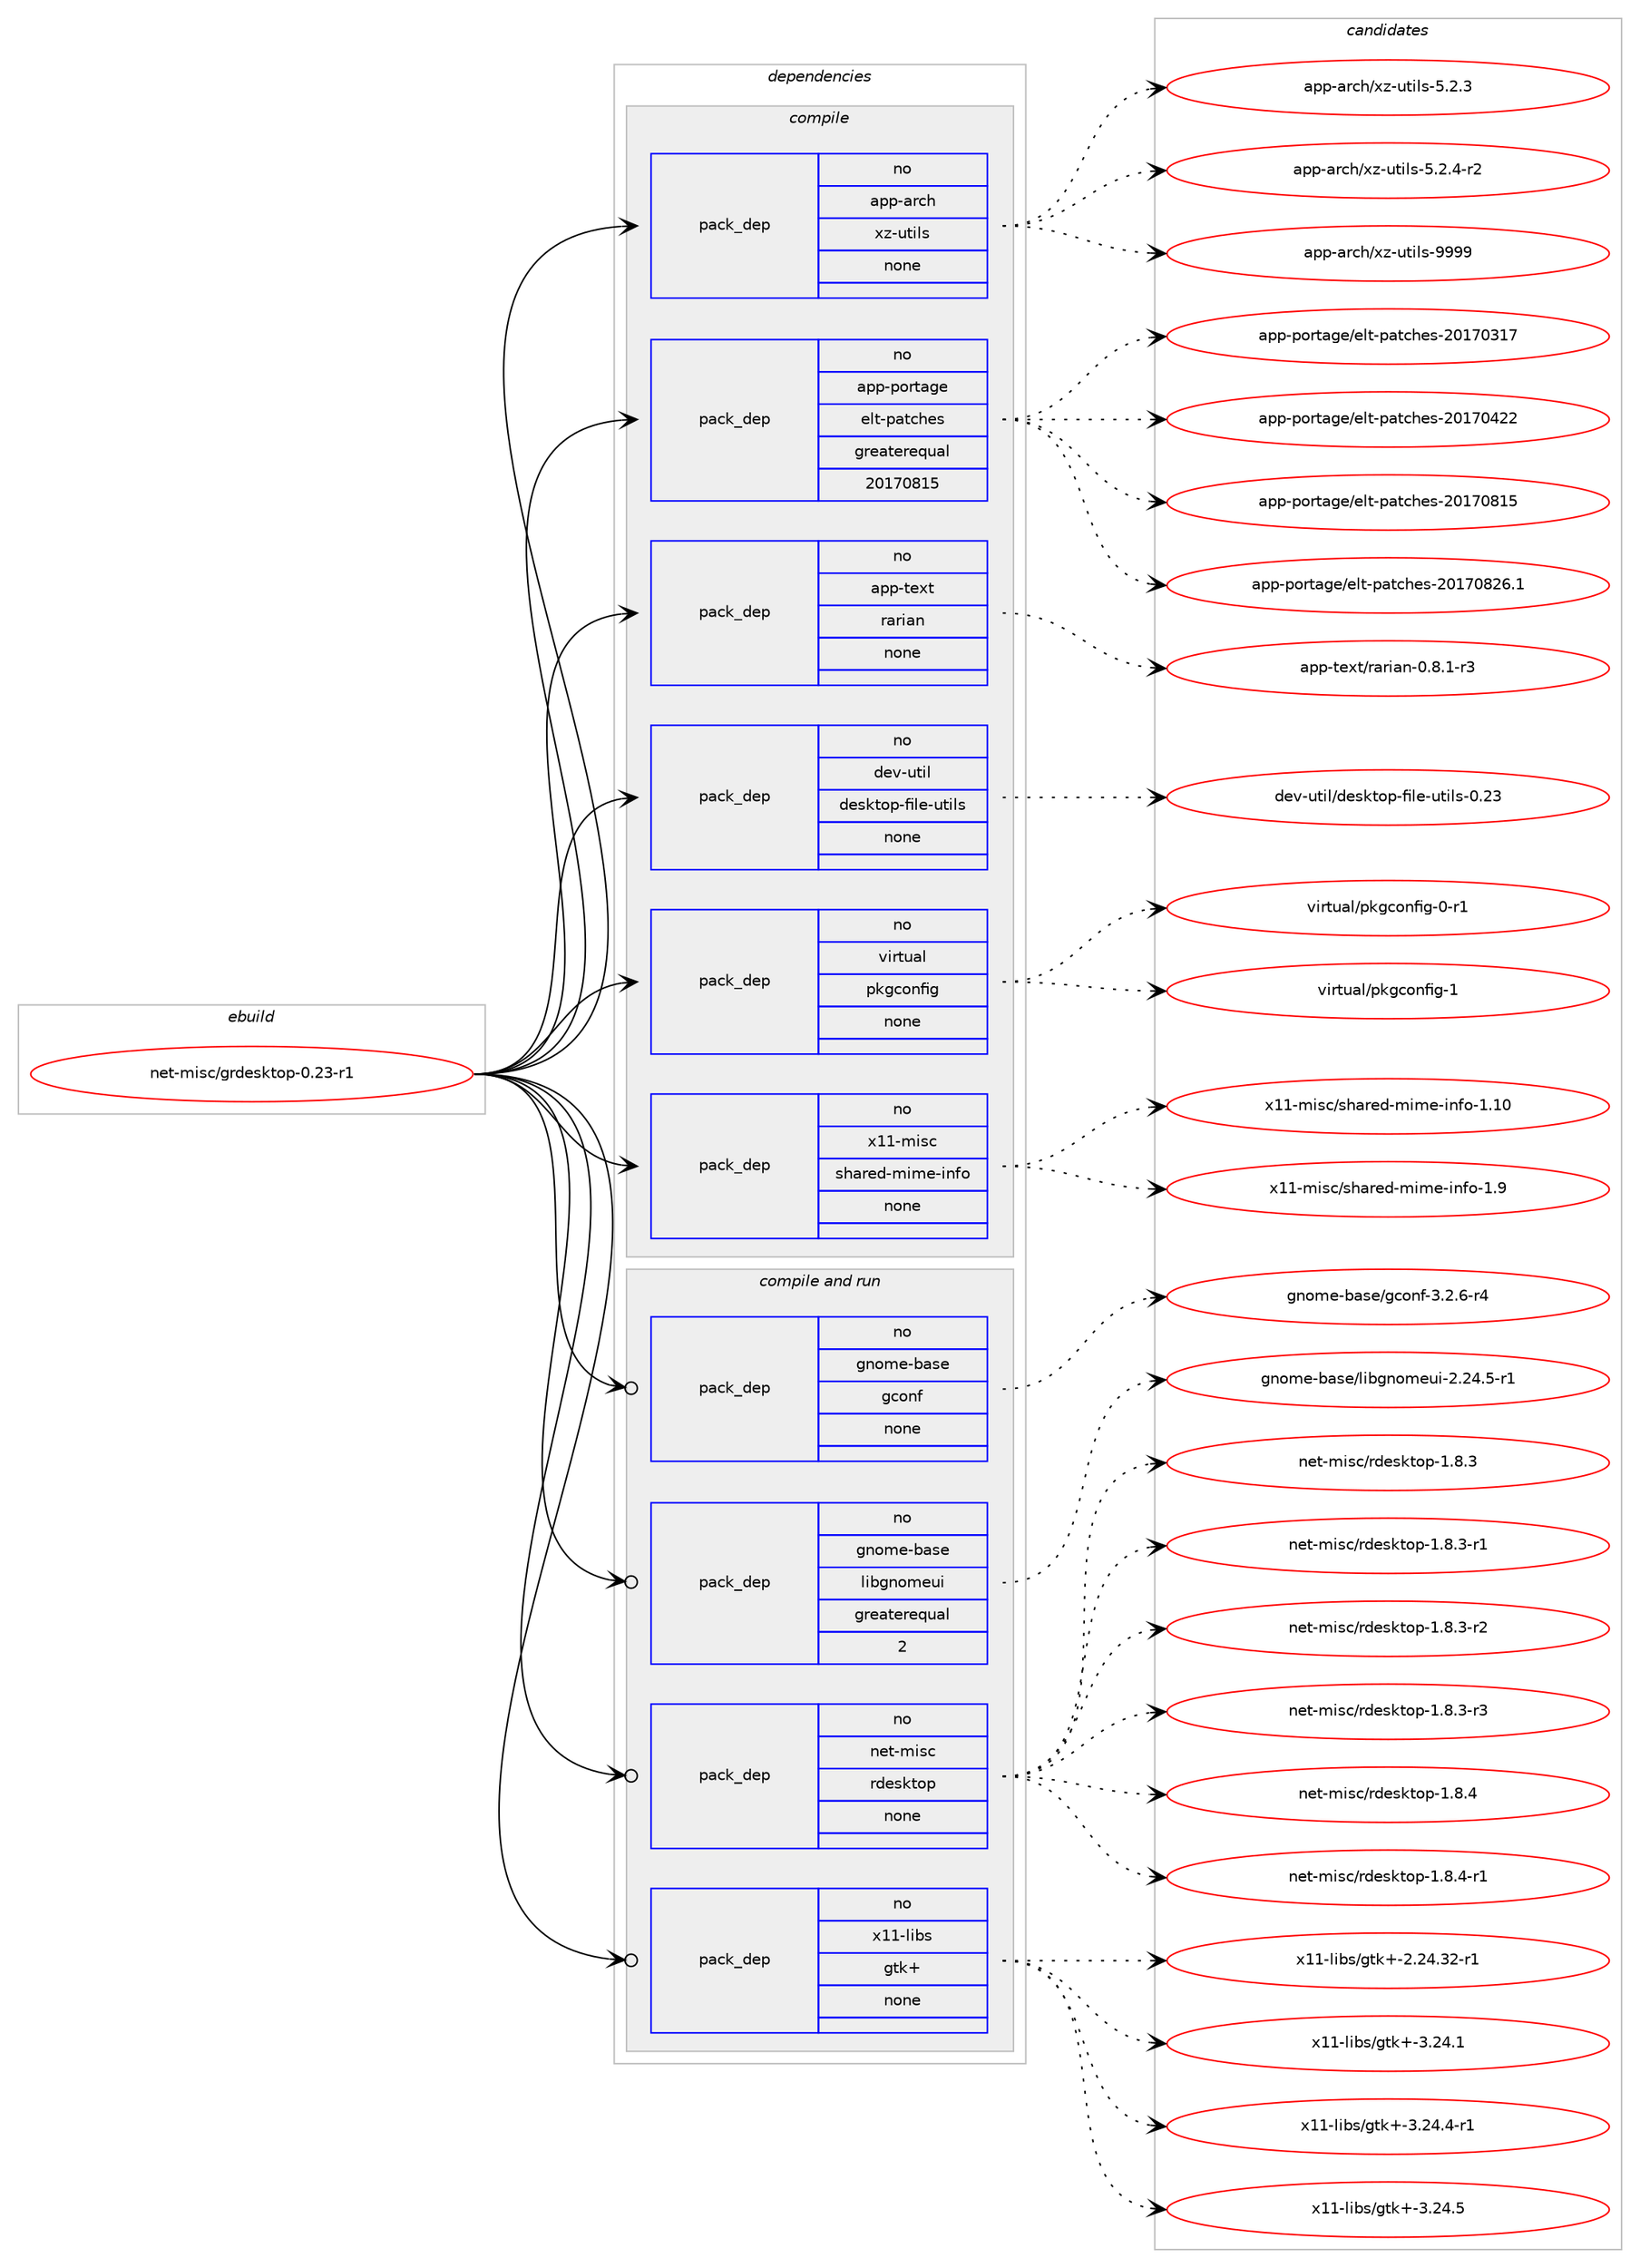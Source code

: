 digraph prolog {

# *************
# Graph options
# *************

newrank=true;
concentrate=true;
compound=true;
graph [rankdir=LR,fontname=Helvetica,fontsize=10,ranksep=1.5];#, ranksep=2.5, nodesep=0.2];
edge  [arrowhead=vee];
node  [fontname=Helvetica,fontsize=10];

# **********
# The ebuild
# **********

subgraph cluster_leftcol {
color=gray;
rank=same;
label=<<i>ebuild</i>>;
id [label="net-misc/grdesktop-0.23-r1", color=red, width=4, href="../net-misc/grdesktop-0.23-r1.svg"];
}

# ****************
# The dependencies
# ****************

subgraph cluster_midcol {
color=gray;
label=<<i>dependencies</i>>;
subgraph cluster_compile {
fillcolor="#eeeeee";
style=filled;
label=<<i>compile</i>>;
subgraph pack1192460 {
dependency1667930 [label=<<TABLE BORDER="0" CELLBORDER="1" CELLSPACING="0" CELLPADDING="4" WIDTH="220"><TR><TD ROWSPAN="6" CELLPADDING="30">pack_dep</TD></TR><TR><TD WIDTH="110">no</TD></TR><TR><TD>app-arch</TD></TR><TR><TD>xz-utils</TD></TR><TR><TD>none</TD></TR><TR><TD></TD></TR></TABLE>>, shape=none, color=blue];
}
id:e -> dependency1667930:w [weight=20,style="solid",arrowhead="vee"];
subgraph pack1192461 {
dependency1667931 [label=<<TABLE BORDER="0" CELLBORDER="1" CELLSPACING="0" CELLPADDING="4" WIDTH="220"><TR><TD ROWSPAN="6" CELLPADDING="30">pack_dep</TD></TR><TR><TD WIDTH="110">no</TD></TR><TR><TD>app-portage</TD></TR><TR><TD>elt-patches</TD></TR><TR><TD>greaterequal</TD></TR><TR><TD>20170815</TD></TR></TABLE>>, shape=none, color=blue];
}
id:e -> dependency1667931:w [weight=20,style="solid",arrowhead="vee"];
subgraph pack1192462 {
dependency1667932 [label=<<TABLE BORDER="0" CELLBORDER="1" CELLSPACING="0" CELLPADDING="4" WIDTH="220"><TR><TD ROWSPAN="6" CELLPADDING="30">pack_dep</TD></TR><TR><TD WIDTH="110">no</TD></TR><TR><TD>app-text</TD></TR><TR><TD>rarian</TD></TR><TR><TD>none</TD></TR><TR><TD></TD></TR></TABLE>>, shape=none, color=blue];
}
id:e -> dependency1667932:w [weight=20,style="solid",arrowhead="vee"];
subgraph pack1192463 {
dependency1667933 [label=<<TABLE BORDER="0" CELLBORDER="1" CELLSPACING="0" CELLPADDING="4" WIDTH="220"><TR><TD ROWSPAN="6" CELLPADDING="30">pack_dep</TD></TR><TR><TD WIDTH="110">no</TD></TR><TR><TD>dev-util</TD></TR><TR><TD>desktop-file-utils</TD></TR><TR><TD>none</TD></TR><TR><TD></TD></TR></TABLE>>, shape=none, color=blue];
}
id:e -> dependency1667933:w [weight=20,style="solid",arrowhead="vee"];
subgraph pack1192464 {
dependency1667934 [label=<<TABLE BORDER="0" CELLBORDER="1" CELLSPACING="0" CELLPADDING="4" WIDTH="220"><TR><TD ROWSPAN="6" CELLPADDING="30">pack_dep</TD></TR><TR><TD WIDTH="110">no</TD></TR><TR><TD>virtual</TD></TR><TR><TD>pkgconfig</TD></TR><TR><TD>none</TD></TR><TR><TD></TD></TR></TABLE>>, shape=none, color=blue];
}
id:e -> dependency1667934:w [weight=20,style="solid",arrowhead="vee"];
subgraph pack1192465 {
dependency1667935 [label=<<TABLE BORDER="0" CELLBORDER="1" CELLSPACING="0" CELLPADDING="4" WIDTH="220"><TR><TD ROWSPAN="6" CELLPADDING="30">pack_dep</TD></TR><TR><TD WIDTH="110">no</TD></TR><TR><TD>x11-misc</TD></TR><TR><TD>shared-mime-info</TD></TR><TR><TD>none</TD></TR><TR><TD></TD></TR></TABLE>>, shape=none, color=blue];
}
id:e -> dependency1667935:w [weight=20,style="solid",arrowhead="vee"];
}
subgraph cluster_compileandrun {
fillcolor="#eeeeee";
style=filled;
label=<<i>compile and run</i>>;
subgraph pack1192466 {
dependency1667936 [label=<<TABLE BORDER="0" CELLBORDER="1" CELLSPACING="0" CELLPADDING="4" WIDTH="220"><TR><TD ROWSPAN="6" CELLPADDING="30">pack_dep</TD></TR><TR><TD WIDTH="110">no</TD></TR><TR><TD>gnome-base</TD></TR><TR><TD>gconf</TD></TR><TR><TD>none</TD></TR><TR><TD></TD></TR></TABLE>>, shape=none, color=blue];
}
id:e -> dependency1667936:w [weight=20,style="solid",arrowhead="odotvee"];
subgraph pack1192467 {
dependency1667937 [label=<<TABLE BORDER="0" CELLBORDER="1" CELLSPACING="0" CELLPADDING="4" WIDTH="220"><TR><TD ROWSPAN="6" CELLPADDING="30">pack_dep</TD></TR><TR><TD WIDTH="110">no</TD></TR><TR><TD>gnome-base</TD></TR><TR><TD>libgnomeui</TD></TR><TR><TD>greaterequal</TD></TR><TR><TD>2</TD></TR></TABLE>>, shape=none, color=blue];
}
id:e -> dependency1667937:w [weight=20,style="solid",arrowhead="odotvee"];
subgraph pack1192468 {
dependency1667938 [label=<<TABLE BORDER="0" CELLBORDER="1" CELLSPACING="0" CELLPADDING="4" WIDTH="220"><TR><TD ROWSPAN="6" CELLPADDING="30">pack_dep</TD></TR><TR><TD WIDTH="110">no</TD></TR><TR><TD>net-misc</TD></TR><TR><TD>rdesktop</TD></TR><TR><TD>none</TD></TR><TR><TD></TD></TR></TABLE>>, shape=none, color=blue];
}
id:e -> dependency1667938:w [weight=20,style="solid",arrowhead="odotvee"];
subgraph pack1192469 {
dependency1667939 [label=<<TABLE BORDER="0" CELLBORDER="1" CELLSPACING="0" CELLPADDING="4" WIDTH="220"><TR><TD ROWSPAN="6" CELLPADDING="30">pack_dep</TD></TR><TR><TD WIDTH="110">no</TD></TR><TR><TD>x11-libs</TD></TR><TR><TD>gtk+</TD></TR><TR><TD>none</TD></TR><TR><TD></TD></TR></TABLE>>, shape=none, color=blue];
}
id:e -> dependency1667939:w [weight=20,style="solid",arrowhead="odotvee"];
}
subgraph cluster_run {
fillcolor="#eeeeee";
style=filled;
label=<<i>run</i>>;
}
}

# **************
# The candidates
# **************

subgraph cluster_choices {
rank=same;
color=gray;
label=<<i>candidates</i>>;

subgraph choice1192460 {
color=black;
nodesep=1;
choice971121124597114991044712012245117116105108115455346504651 [label="app-arch/xz-utils-5.2.3", color=red, width=4,href="../app-arch/xz-utils-5.2.3.svg"];
choice9711211245971149910447120122451171161051081154553465046524511450 [label="app-arch/xz-utils-5.2.4-r2", color=red, width=4,href="../app-arch/xz-utils-5.2.4-r2.svg"];
choice9711211245971149910447120122451171161051081154557575757 [label="app-arch/xz-utils-9999", color=red, width=4,href="../app-arch/xz-utils-9999.svg"];
dependency1667930:e -> choice971121124597114991044712012245117116105108115455346504651:w [style=dotted,weight="100"];
dependency1667930:e -> choice9711211245971149910447120122451171161051081154553465046524511450:w [style=dotted,weight="100"];
dependency1667930:e -> choice9711211245971149910447120122451171161051081154557575757:w [style=dotted,weight="100"];
}
subgraph choice1192461 {
color=black;
nodesep=1;
choice97112112451121111141169710310147101108116451129711699104101115455048495548514955 [label="app-portage/elt-patches-20170317", color=red, width=4,href="../app-portage/elt-patches-20170317.svg"];
choice97112112451121111141169710310147101108116451129711699104101115455048495548525050 [label="app-portage/elt-patches-20170422", color=red, width=4,href="../app-portage/elt-patches-20170422.svg"];
choice97112112451121111141169710310147101108116451129711699104101115455048495548564953 [label="app-portage/elt-patches-20170815", color=red, width=4,href="../app-portage/elt-patches-20170815.svg"];
choice971121124511211111411697103101471011081164511297116991041011154550484955485650544649 [label="app-portage/elt-patches-20170826.1", color=red, width=4,href="../app-portage/elt-patches-20170826.1.svg"];
dependency1667931:e -> choice97112112451121111141169710310147101108116451129711699104101115455048495548514955:w [style=dotted,weight="100"];
dependency1667931:e -> choice97112112451121111141169710310147101108116451129711699104101115455048495548525050:w [style=dotted,weight="100"];
dependency1667931:e -> choice97112112451121111141169710310147101108116451129711699104101115455048495548564953:w [style=dotted,weight="100"];
dependency1667931:e -> choice971121124511211111411697103101471011081164511297116991041011154550484955485650544649:w [style=dotted,weight="100"];
}
subgraph choice1192462 {
color=black;
nodesep=1;
choice97112112451161011201164711497114105971104548465646494511451 [label="app-text/rarian-0.8.1-r3", color=red, width=4,href="../app-text/rarian-0.8.1-r3.svg"];
dependency1667932:e -> choice97112112451161011201164711497114105971104548465646494511451:w [style=dotted,weight="100"];
}
subgraph choice1192463 {
color=black;
nodesep=1;
choice100101118451171161051084710010111510711611111245102105108101451171161051081154548465051 [label="dev-util/desktop-file-utils-0.23", color=red, width=4,href="../dev-util/desktop-file-utils-0.23.svg"];
dependency1667933:e -> choice100101118451171161051084710010111510711611111245102105108101451171161051081154548465051:w [style=dotted,weight="100"];
}
subgraph choice1192464 {
color=black;
nodesep=1;
choice11810511411611797108471121071039911111010210510345484511449 [label="virtual/pkgconfig-0-r1", color=red, width=4,href="../virtual/pkgconfig-0-r1.svg"];
choice1181051141161179710847112107103991111101021051034549 [label="virtual/pkgconfig-1", color=red, width=4,href="../virtual/pkgconfig-1.svg"];
dependency1667934:e -> choice11810511411611797108471121071039911111010210510345484511449:w [style=dotted,weight="100"];
dependency1667934:e -> choice1181051141161179710847112107103991111101021051034549:w [style=dotted,weight="100"];
}
subgraph choice1192465 {
color=black;
nodesep=1;
choice12049494510910511599471151049711410110045109105109101451051101021114549464948 [label="x11-misc/shared-mime-info-1.10", color=red, width=4,href="../x11-misc/shared-mime-info-1.10.svg"];
choice120494945109105115994711510497114101100451091051091014510511010211145494657 [label="x11-misc/shared-mime-info-1.9", color=red, width=4,href="../x11-misc/shared-mime-info-1.9.svg"];
dependency1667935:e -> choice12049494510910511599471151049711410110045109105109101451051101021114549464948:w [style=dotted,weight="100"];
dependency1667935:e -> choice120494945109105115994711510497114101100451091051091014510511010211145494657:w [style=dotted,weight="100"];
}
subgraph choice1192466 {
color=black;
nodesep=1;
choice10311011110910145989711510147103991111101024551465046544511452 [label="gnome-base/gconf-3.2.6-r4", color=red, width=4,href="../gnome-base/gconf-3.2.6-r4.svg"];
dependency1667936:e -> choice10311011110910145989711510147103991111101024551465046544511452:w [style=dotted,weight="100"];
}
subgraph choice1192467 {
color=black;
nodesep=1;
choice1031101111091014598971151014710810598103110111109101117105455046505246534511449 [label="gnome-base/libgnomeui-2.24.5-r1", color=red, width=4,href="../gnome-base/libgnomeui-2.24.5-r1.svg"];
dependency1667937:e -> choice1031101111091014598971151014710810598103110111109101117105455046505246534511449:w [style=dotted,weight="100"];
}
subgraph choice1192468 {
color=black;
nodesep=1;
choice110101116451091051159947114100101115107116111112454946564651 [label="net-misc/rdesktop-1.8.3", color=red, width=4,href="../net-misc/rdesktop-1.8.3.svg"];
choice1101011164510910511599471141001011151071161111124549465646514511449 [label="net-misc/rdesktop-1.8.3-r1", color=red, width=4,href="../net-misc/rdesktop-1.8.3-r1.svg"];
choice1101011164510910511599471141001011151071161111124549465646514511450 [label="net-misc/rdesktop-1.8.3-r2", color=red, width=4,href="../net-misc/rdesktop-1.8.3-r2.svg"];
choice1101011164510910511599471141001011151071161111124549465646514511451 [label="net-misc/rdesktop-1.8.3-r3", color=red, width=4,href="../net-misc/rdesktop-1.8.3-r3.svg"];
choice110101116451091051159947114100101115107116111112454946564652 [label="net-misc/rdesktop-1.8.4", color=red, width=4,href="../net-misc/rdesktop-1.8.4.svg"];
choice1101011164510910511599471141001011151071161111124549465646524511449 [label="net-misc/rdesktop-1.8.4-r1", color=red, width=4,href="../net-misc/rdesktop-1.8.4-r1.svg"];
dependency1667938:e -> choice110101116451091051159947114100101115107116111112454946564651:w [style=dotted,weight="100"];
dependency1667938:e -> choice1101011164510910511599471141001011151071161111124549465646514511449:w [style=dotted,weight="100"];
dependency1667938:e -> choice1101011164510910511599471141001011151071161111124549465646514511450:w [style=dotted,weight="100"];
dependency1667938:e -> choice1101011164510910511599471141001011151071161111124549465646514511451:w [style=dotted,weight="100"];
dependency1667938:e -> choice110101116451091051159947114100101115107116111112454946564652:w [style=dotted,weight="100"];
dependency1667938:e -> choice1101011164510910511599471141001011151071161111124549465646524511449:w [style=dotted,weight="100"];
}
subgraph choice1192469 {
color=black;
nodesep=1;
choice12049494510810598115471031161074345504650524651504511449 [label="x11-libs/gtk+-2.24.32-r1", color=red, width=4,href="../x11-libs/gtk+-2.24.32-r1.svg"];
choice12049494510810598115471031161074345514650524649 [label="x11-libs/gtk+-3.24.1", color=red, width=4,href="../x11-libs/gtk+-3.24.1.svg"];
choice120494945108105981154710311610743455146505246524511449 [label="x11-libs/gtk+-3.24.4-r1", color=red, width=4,href="../x11-libs/gtk+-3.24.4-r1.svg"];
choice12049494510810598115471031161074345514650524653 [label="x11-libs/gtk+-3.24.5", color=red, width=4,href="../x11-libs/gtk+-3.24.5.svg"];
dependency1667939:e -> choice12049494510810598115471031161074345504650524651504511449:w [style=dotted,weight="100"];
dependency1667939:e -> choice12049494510810598115471031161074345514650524649:w [style=dotted,weight="100"];
dependency1667939:e -> choice120494945108105981154710311610743455146505246524511449:w [style=dotted,weight="100"];
dependency1667939:e -> choice12049494510810598115471031161074345514650524653:w [style=dotted,weight="100"];
}
}

}
